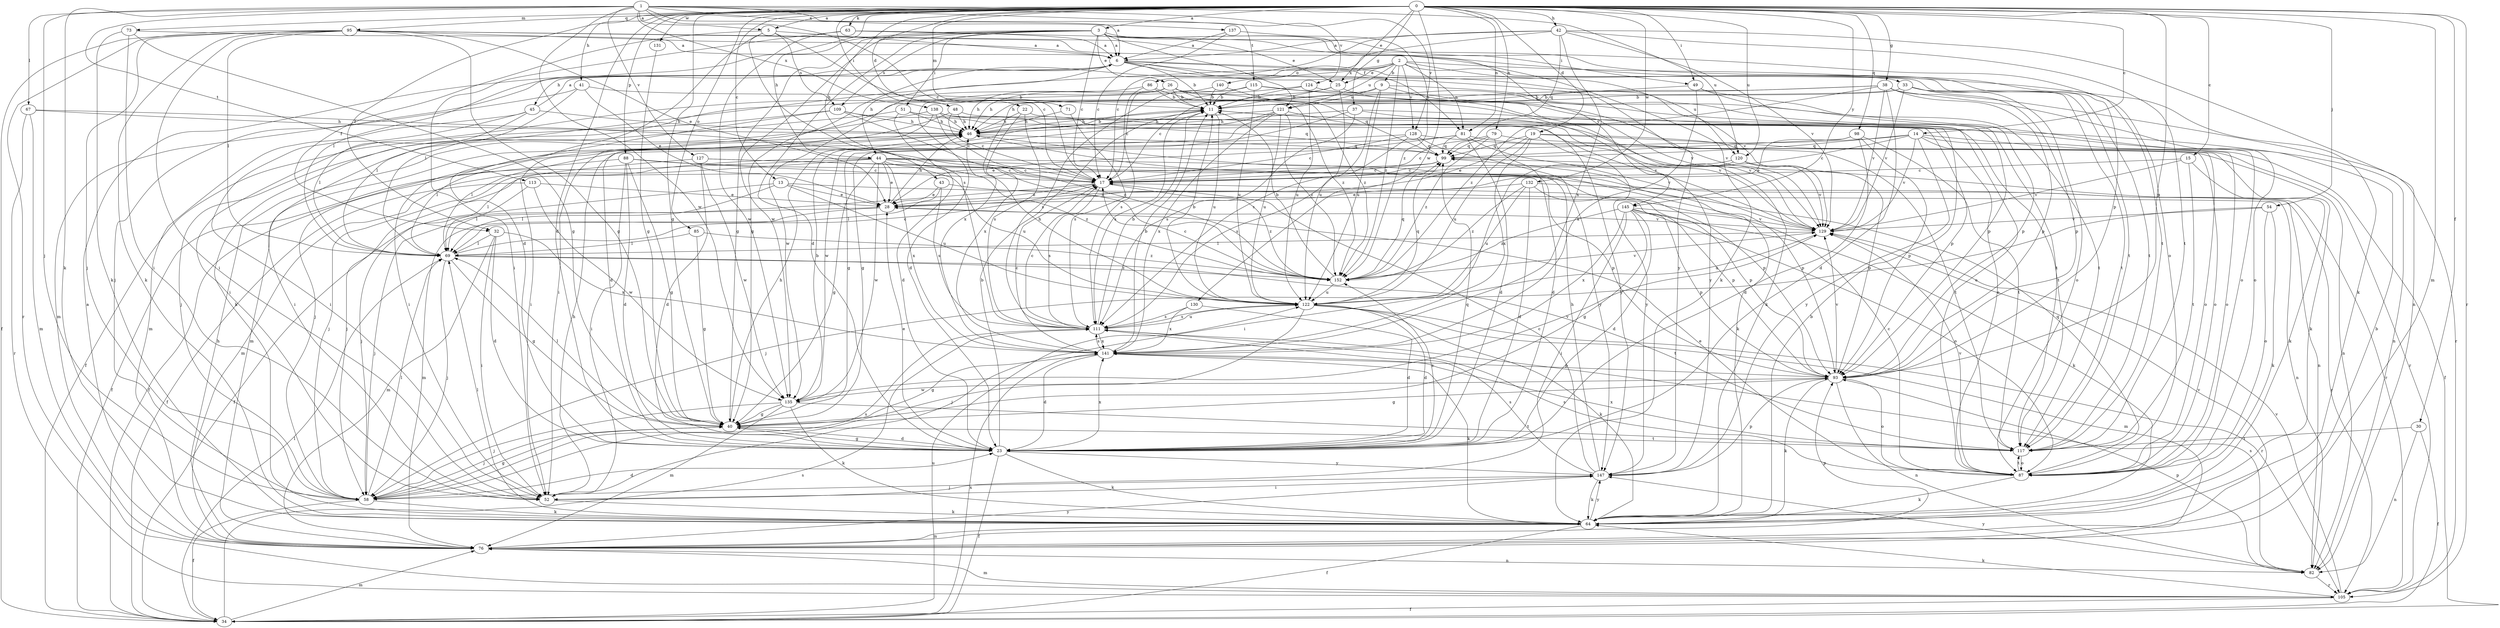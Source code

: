 strict digraph  {
0;
1;
2;
3;
5;
6;
9;
11;
13;
14;
15;
17;
19;
22;
23;
25;
26;
28;
30;
32;
33;
34;
37;
38;
40;
41;
42;
43;
44;
45;
46;
48;
49;
51;
52;
54;
58;
63;
64;
67;
69;
71;
73;
76;
79;
81;
82;
85;
86;
87;
88;
93;
95;
98;
99;
105;
109;
111;
113;
115;
117;
120;
121;
122;
124;
127;
128;
129;
130;
131;
132;
135;
137;
138;
140;
141;
145;
147;
152;
0 -> 3  [label=a];
0 -> 5  [label=a];
0 -> 13  [label=c];
0 -> 14  [label=c];
0 -> 15  [label=c];
0 -> 19  [label=d];
0 -> 22  [label=d];
0 -> 23  [label=d];
0 -> 25  [label=e];
0 -> 30  [label=f];
0 -> 32  [label=f];
0 -> 37  [label=g];
0 -> 38  [label=g];
0 -> 40  [label=g];
0 -> 41  [label=h];
0 -> 42  [label=h];
0 -> 43  [label=h];
0 -> 44  [label=h];
0 -> 48  [label=i];
0 -> 49  [label=i];
0 -> 54  [label=j];
0 -> 63  [label=k];
0 -> 71  [label=m];
0 -> 73  [label=m];
0 -> 76  [label=m];
0 -> 79  [label=n];
0 -> 81  [label=n];
0 -> 85  [label=o];
0 -> 88  [label=p];
0 -> 93  [label=p];
0 -> 95  [label=q];
0 -> 98  [label=q];
0 -> 105  [label=r];
0 -> 120  [label=u];
0 -> 130  [label=w];
0 -> 131  [label=w];
0 -> 132  [label=w];
0 -> 145  [label=y];
1 -> 5  [label=a];
1 -> 6  [label=a];
1 -> 17  [label=c];
1 -> 58  [label=j];
1 -> 64  [label=k];
1 -> 67  [label=l];
1 -> 113  [label=t];
1 -> 115  [label=t];
1 -> 120  [label=u];
1 -> 124  [label=v];
1 -> 127  [label=v];
1 -> 128  [label=v];
1 -> 135  [label=w];
1 -> 137  [label=x];
1 -> 138  [label=x];
2 -> 9  [label=b];
2 -> 25  [label=e];
2 -> 64  [label=k];
2 -> 69  [label=l];
2 -> 81  [label=n];
2 -> 86  [label=o];
2 -> 117  [label=t];
2 -> 120  [label=u];
2 -> 121  [label=u];
2 -> 128  [label=v];
2 -> 140  [label=x];
2 -> 152  [label=z];
3 -> 6  [label=a];
3 -> 17  [label=c];
3 -> 23  [label=d];
3 -> 25  [label=e];
3 -> 26  [label=e];
3 -> 40  [label=g];
3 -> 49  [label=i];
3 -> 51  [label=i];
3 -> 69  [label=l];
3 -> 109  [label=s];
3 -> 117  [label=t];
3 -> 121  [label=u];
3 -> 135  [label=w];
3 -> 145  [label=y];
5 -> 6  [label=a];
5 -> 17  [label=c];
5 -> 23  [label=d];
5 -> 32  [label=f];
5 -> 109  [label=s];
5 -> 111  [label=s];
6 -> 11  [label=b];
6 -> 33  [label=f];
6 -> 44  [label=h];
6 -> 45  [label=h];
6 -> 58  [label=j];
6 -> 81  [label=n];
6 -> 117  [label=t];
6 -> 129  [label=v];
6 -> 147  [label=y];
9 -> 46  [label=h];
9 -> 87  [label=o];
9 -> 111  [label=s];
9 -> 121  [label=u];
9 -> 122  [label=u];
9 -> 129  [label=v];
11 -> 46  [label=h];
11 -> 111  [label=s];
11 -> 122  [label=u];
13 -> 28  [label=e];
13 -> 58  [label=j];
13 -> 69  [label=l];
13 -> 82  [label=n];
13 -> 122  [label=u];
14 -> 17  [label=c];
14 -> 34  [label=f];
14 -> 69  [label=l];
14 -> 87  [label=o];
14 -> 99  [label=q];
14 -> 105  [label=r];
14 -> 129  [label=v];
14 -> 147  [label=y];
15 -> 17  [label=c];
15 -> 64  [label=k];
15 -> 117  [label=t];
15 -> 129  [label=v];
17 -> 28  [label=e];
17 -> 34  [label=f];
17 -> 111  [label=s];
17 -> 152  [label=z];
19 -> 28  [label=e];
19 -> 64  [label=k];
19 -> 87  [label=o];
19 -> 99  [label=q];
19 -> 122  [label=u];
19 -> 141  [label=x];
19 -> 147  [label=y];
22 -> 46  [label=h];
22 -> 111  [label=s];
22 -> 141  [label=x];
22 -> 147  [label=y];
23 -> 11  [label=b];
23 -> 28  [label=e];
23 -> 34  [label=f];
23 -> 40  [label=g];
23 -> 64  [label=k];
23 -> 99  [label=q];
23 -> 141  [label=x];
23 -> 147  [label=y];
23 -> 152  [label=z];
25 -> 11  [label=b];
25 -> 17  [label=c];
25 -> 122  [label=u];
25 -> 129  [label=v];
26 -> 11  [label=b];
26 -> 17  [label=c];
26 -> 23  [label=d];
26 -> 46  [label=h];
26 -> 64  [label=k];
26 -> 147  [label=y];
26 -> 152  [label=z];
28 -> 46  [label=h];
28 -> 58  [label=j];
28 -> 76  [label=m];
28 -> 129  [label=v];
30 -> 34  [label=f];
30 -> 82  [label=n];
30 -> 117  [label=t];
32 -> 23  [label=d];
32 -> 52  [label=i];
32 -> 69  [label=l];
32 -> 76  [label=m];
32 -> 141  [label=x];
33 -> 11  [label=b];
33 -> 64  [label=k];
33 -> 87  [label=o];
33 -> 93  [label=p];
33 -> 117  [label=t];
33 -> 129  [label=v];
34 -> 69  [label=l];
34 -> 76  [label=m];
34 -> 111  [label=s];
34 -> 122  [label=u];
34 -> 141  [label=x];
37 -> 40  [label=g];
37 -> 46  [label=h];
37 -> 111  [label=s];
37 -> 117  [label=t];
37 -> 129  [label=v];
38 -> 11  [label=b];
38 -> 23  [label=d];
38 -> 52  [label=i];
38 -> 87  [label=o];
38 -> 93  [label=p];
38 -> 105  [label=r];
38 -> 129  [label=v];
38 -> 152  [label=z];
40 -> 23  [label=d];
40 -> 46  [label=h];
40 -> 58  [label=j];
40 -> 69  [label=l];
40 -> 117  [label=t];
41 -> 11  [label=b];
41 -> 28  [label=e];
41 -> 69  [label=l];
41 -> 76  [label=m];
42 -> 6  [label=a];
42 -> 17  [label=c];
42 -> 40  [label=g];
42 -> 82  [label=n];
42 -> 99  [label=q];
42 -> 117  [label=t];
42 -> 129  [label=v];
42 -> 141  [label=x];
43 -> 28  [label=e];
43 -> 69  [label=l];
43 -> 93  [label=p];
43 -> 111  [label=s];
44 -> 17  [label=c];
44 -> 28  [label=e];
44 -> 34  [label=f];
44 -> 40  [label=g];
44 -> 58  [label=j];
44 -> 76  [label=m];
44 -> 82  [label=n];
44 -> 93  [label=p];
44 -> 122  [label=u];
44 -> 135  [label=w];
44 -> 141  [label=x];
44 -> 152  [label=z];
45 -> 6  [label=a];
45 -> 46  [label=h];
45 -> 52  [label=i];
45 -> 69  [label=l];
45 -> 76  [label=m];
46 -> 11  [label=b];
46 -> 64  [label=k];
46 -> 69  [label=l];
46 -> 99  [label=q];
48 -> 17  [label=c];
48 -> 46  [label=h];
48 -> 52  [label=i];
48 -> 87  [label=o];
49 -> 11  [label=b];
49 -> 93  [label=p];
49 -> 117  [label=t];
49 -> 141  [label=x];
51 -> 23  [label=d];
51 -> 46  [label=h];
51 -> 58  [label=j];
51 -> 99  [label=q];
52 -> 46  [label=h];
52 -> 64  [label=k];
54 -> 58  [label=j];
54 -> 64  [label=k];
54 -> 87  [label=o];
54 -> 129  [label=v];
58 -> 23  [label=d];
58 -> 34  [label=f];
58 -> 40  [label=g];
58 -> 64  [label=k];
58 -> 69  [label=l];
58 -> 111  [label=s];
63 -> 6  [label=a];
63 -> 52  [label=i];
63 -> 64  [label=k];
63 -> 135  [label=w];
64 -> 11  [label=b];
64 -> 34  [label=f];
64 -> 69  [label=l];
64 -> 76  [label=m];
64 -> 147  [label=y];
67 -> 46  [label=h];
67 -> 76  [label=m];
67 -> 105  [label=r];
67 -> 152  [label=z];
69 -> 17  [label=c];
69 -> 40  [label=g];
69 -> 58  [label=j];
69 -> 117  [label=t];
69 -> 152  [label=z];
71 -> 46  [label=h];
71 -> 111  [label=s];
73 -> 6  [label=a];
73 -> 40  [label=g];
73 -> 52  [label=i];
73 -> 64  [label=k];
76 -> 6  [label=a];
76 -> 11  [label=b];
76 -> 46  [label=h];
76 -> 82  [label=n];
76 -> 93  [label=p];
76 -> 129  [label=v];
76 -> 147  [label=y];
79 -> 17  [label=c];
79 -> 23  [label=d];
79 -> 87  [label=o];
79 -> 99  [label=q];
79 -> 152  [label=z];
81 -> 23  [label=d];
81 -> 28  [label=e];
81 -> 58  [label=j];
81 -> 82  [label=n];
81 -> 99  [label=q];
81 -> 129  [label=v];
82 -> 93  [label=p];
82 -> 105  [label=r];
82 -> 111  [label=s];
82 -> 147  [label=y];
85 -> 40  [label=g];
85 -> 69  [label=l];
85 -> 152  [label=z];
86 -> 11  [label=b];
86 -> 111  [label=s];
86 -> 135  [label=w];
86 -> 152  [label=z];
87 -> 17  [label=c];
87 -> 28  [label=e];
87 -> 64  [label=k];
87 -> 99  [label=q];
87 -> 111  [label=s];
87 -> 117  [label=t];
87 -> 129  [label=v];
88 -> 17  [label=c];
88 -> 23  [label=d];
88 -> 34  [label=f];
88 -> 40  [label=g];
88 -> 52  [label=i];
88 -> 93  [label=p];
93 -> 40  [label=g];
93 -> 64  [label=k];
93 -> 82  [label=n];
93 -> 87  [label=o];
93 -> 129  [label=v];
93 -> 135  [label=w];
95 -> 6  [label=a];
95 -> 28  [label=e];
95 -> 34  [label=f];
95 -> 40  [label=g];
95 -> 52  [label=i];
95 -> 58  [label=j];
95 -> 64  [label=k];
95 -> 69  [label=l];
95 -> 87  [label=o];
95 -> 93  [label=p];
95 -> 105  [label=r];
98 -> 23  [label=d];
98 -> 28  [label=e];
98 -> 93  [label=p];
98 -> 99  [label=q];
98 -> 117  [label=t];
99 -> 17  [label=c];
99 -> 58  [label=j];
99 -> 105  [label=r];
105 -> 34  [label=f];
105 -> 64  [label=k];
105 -> 76  [label=m];
105 -> 129  [label=v];
109 -> 34  [label=f];
109 -> 46  [label=h];
109 -> 52  [label=i];
109 -> 93  [label=p];
109 -> 152  [label=z];
111 -> 11  [label=b];
111 -> 17  [label=c];
111 -> 122  [label=u];
111 -> 141  [label=x];
113 -> 28  [label=e];
113 -> 34  [label=f];
113 -> 69  [label=l];
113 -> 135  [label=w];
115 -> 11  [label=b];
115 -> 52  [label=i];
115 -> 87  [label=o];
115 -> 93  [label=p];
115 -> 111  [label=s];
115 -> 122  [label=u];
117 -> 87  [label=o];
117 -> 141  [label=x];
120 -> 17  [label=c];
120 -> 52  [label=i];
120 -> 93  [label=p];
120 -> 129  [label=v];
121 -> 40  [label=g];
121 -> 46  [label=h];
121 -> 122  [label=u];
121 -> 129  [label=v];
121 -> 135  [label=w];
121 -> 141  [label=x];
121 -> 152  [label=z];
122 -> 11  [label=b];
122 -> 23  [label=d];
122 -> 46  [label=h];
122 -> 58  [label=j];
122 -> 64  [label=k];
122 -> 76  [label=m];
122 -> 99  [label=q];
122 -> 105  [label=r];
122 -> 111  [label=s];
124 -> 11  [label=b];
124 -> 117  [label=t];
124 -> 122  [label=u];
124 -> 141  [label=x];
127 -> 17  [label=c];
127 -> 23  [label=d];
127 -> 69  [label=l];
127 -> 93  [label=p];
127 -> 135  [label=w];
128 -> 17  [label=c];
128 -> 76  [label=m];
128 -> 99  [label=q];
128 -> 111  [label=s];
128 -> 117  [label=t];
128 -> 147  [label=y];
129 -> 69  [label=l];
129 -> 122  [label=u];
130 -> 23  [label=d];
130 -> 111  [label=s];
130 -> 141  [label=x];
131 -> 40  [label=g];
132 -> 23  [label=d];
132 -> 28  [label=e];
132 -> 93  [label=p];
132 -> 105  [label=r];
132 -> 122  [label=u];
132 -> 152  [label=z];
135 -> 11  [label=b];
135 -> 40  [label=g];
135 -> 58  [label=j];
135 -> 64  [label=k];
135 -> 76  [label=m];
135 -> 117  [label=t];
135 -> 129  [label=v];
137 -> 6  [label=a];
137 -> 17  [label=c];
137 -> 152  [label=z];
138 -> 17  [label=c];
138 -> 23  [label=d];
138 -> 46  [label=h];
138 -> 52  [label=i];
138 -> 82  [label=n];
138 -> 129  [label=v];
140 -> 11  [label=b];
140 -> 46  [label=h];
140 -> 99  [label=q];
141 -> 11  [label=b];
141 -> 17  [label=c];
141 -> 23  [label=d];
141 -> 40  [label=g];
141 -> 64  [label=k];
141 -> 93  [label=p];
141 -> 111  [label=s];
145 -> 23  [label=d];
145 -> 40  [label=g];
145 -> 52  [label=i];
145 -> 64  [label=k];
145 -> 87  [label=o];
145 -> 93  [label=p];
145 -> 129  [label=v];
145 -> 141  [label=x];
145 -> 152  [label=z];
147 -> 17  [label=c];
147 -> 46  [label=h];
147 -> 52  [label=i];
147 -> 58  [label=j];
147 -> 64  [label=k];
147 -> 93  [label=p];
147 -> 111  [label=s];
152 -> 11  [label=b];
152 -> 17  [label=c];
152 -> 99  [label=q];
152 -> 122  [label=u];
152 -> 129  [label=v];
}
